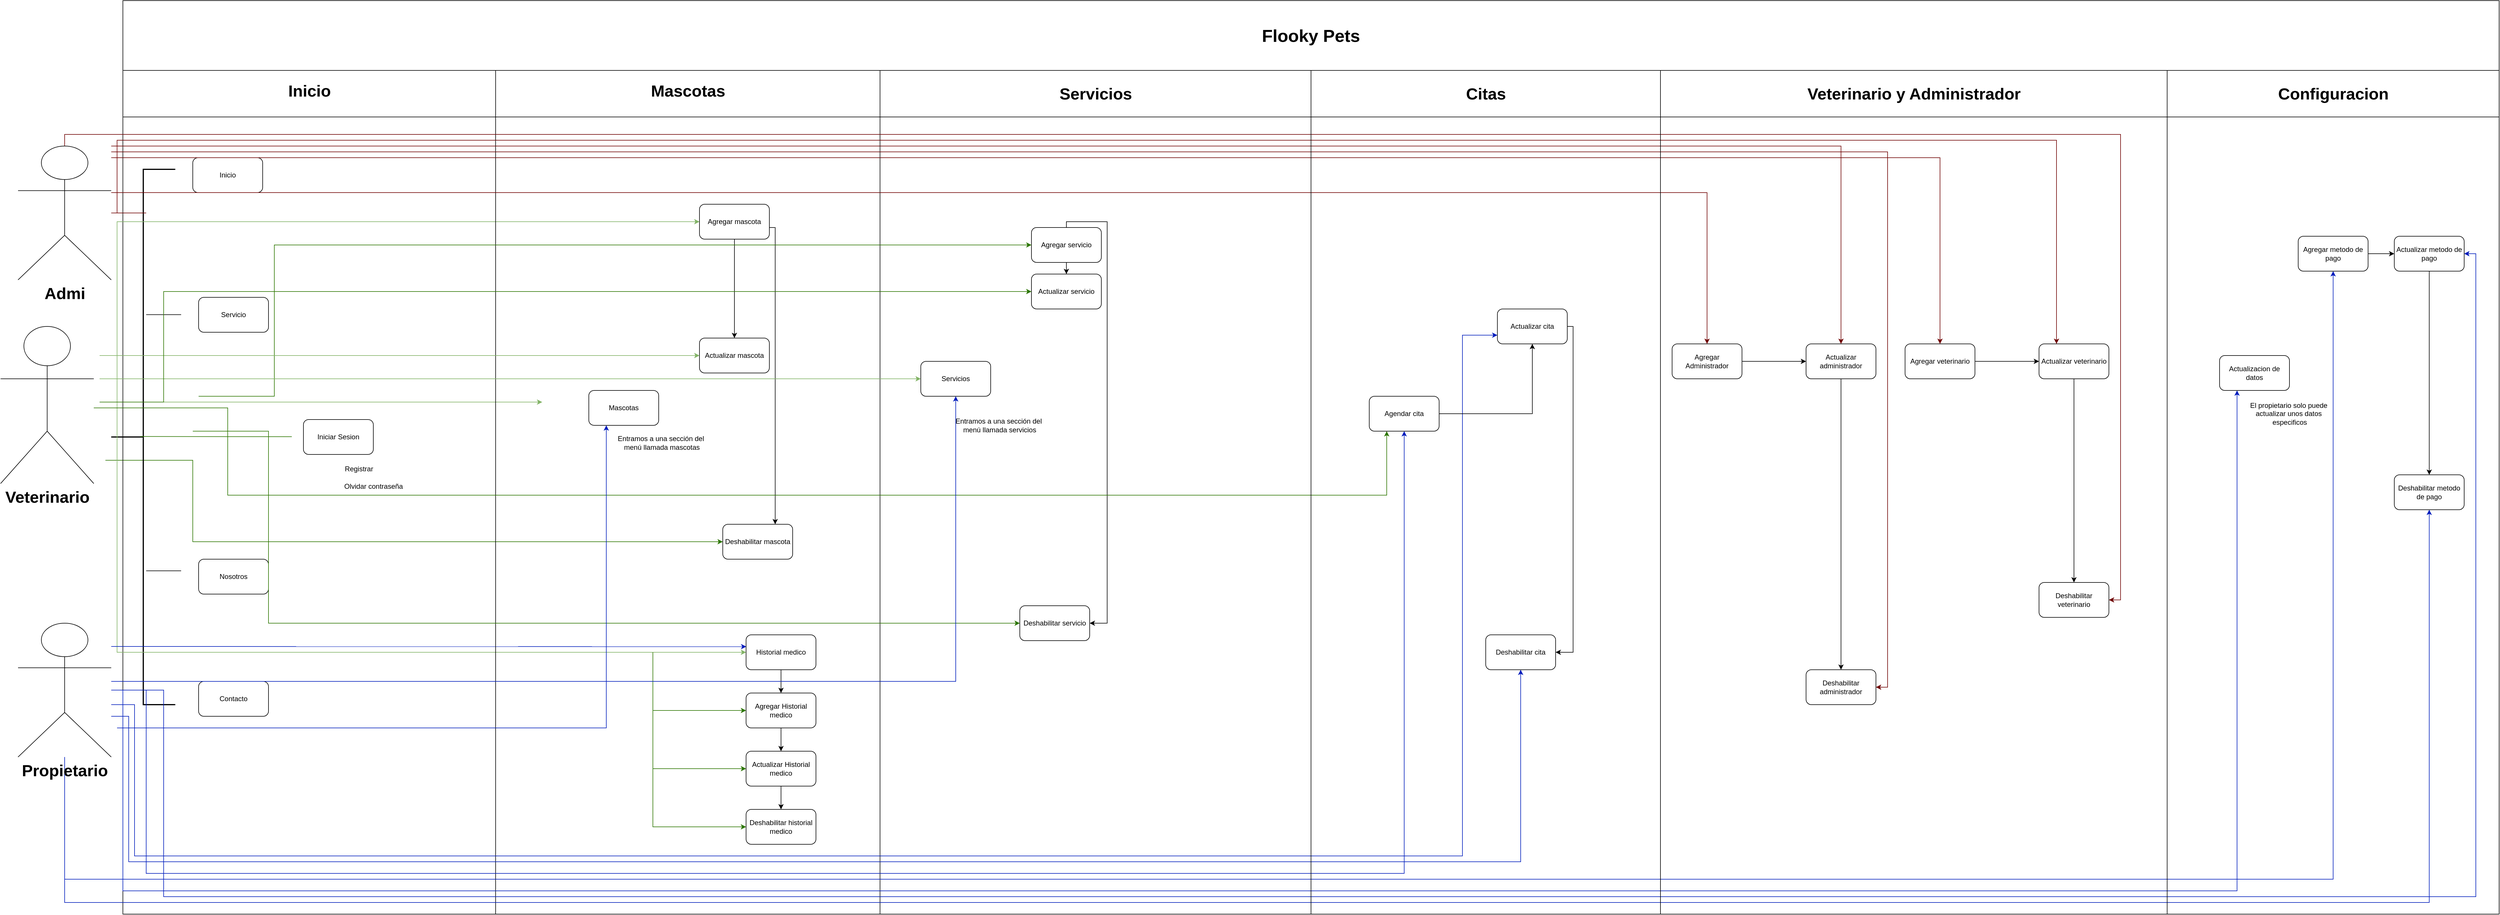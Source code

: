 <mxfile version="27.0.1">
  <diagram name="Página-1" id="NNWvZ4oggBIMChuUHBzH">
    <mxGraphModel dx="4360" dy="3795" grid="1" gridSize="10" guides="1" tooltips="1" connect="1" arrows="1" fold="1" page="1" pageScale="1" pageWidth="1200" pageHeight="1600" math="0" shadow="0">
      <root>
        <mxCell id="0" />
        <mxCell id="1" parent="0" />
        <mxCell id="VYU7v_phaBW_iBIL2m6B-1" value="Pool" style="swimlane;childLayout=stackLayout;resizeParent=1;resizeParentMax=0;startSize=60;html=1;" parent="1" vertex="1">
          <mxGeometry x="240" width="1300" height="1520" as="geometry" />
        </mxCell>
        <mxCell id="IKzDBhC44jdNEWaVhKPq-48" value="" style="endArrow=classic;html=1;rounded=0;entryX=0;entryY=0.5;entryDx=0;entryDy=0;fillColor=#60a917;strokeColor=#2D7600;" parent="VYU7v_phaBW_iBIL2m6B-1" target="IKzDBhC44jdNEWaVhKPq-35" edge="1">
          <mxGeometry width="50" height="50" relative="1" as="geometry">
            <mxPoint x="-30" y="740" as="sourcePoint" />
            <mxPoint x="40" y="650" as="targetPoint" />
            <Array as="points">
              <mxPoint x="120" y="740" />
              <mxPoint x="120" y="880" />
            </Array>
          </mxGeometry>
        </mxCell>
        <mxCell id="VYU7v_phaBW_iBIL2m6B-2" value="&lt;font style=&quot;font-size: 28px;&quot;&gt;Inicio&lt;/font&gt;" style="swimlane;startSize=90;html=1;" parent="VYU7v_phaBW_iBIL2m6B-1" vertex="1">
          <mxGeometry y="60" width="640" height="1460" as="geometry" />
        </mxCell>
        <mxCell id="IKzDBhC44jdNEWaVhKPq-8" value="Inicio" style="rounded=1;whiteSpace=wrap;html=1;" parent="VYU7v_phaBW_iBIL2m6B-2" vertex="1">
          <mxGeometry x="120" y="160" width="120" height="60" as="geometry" />
        </mxCell>
        <mxCell id="IKzDBhC44jdNEWaVhKPq-9" value="Servicio" style="rounded=1;whiteSpace=wrap;html=1;" parent="VYU7v_phaBW_iBIL2m6B-2" vertex="1">
          <mxGeometry x="130" y="400" width="120" height="60" as="geometry" />
        </mxCell>
        <mxCell id="IKzDBhC44jdNEWaVhKPq-10" value="Nosotros" style="rounded=1;whiteSpace=wrap;html=1;" parent="VYU7v_phaBW_iBIL2m6B-2" vertex="1">
          <mxGeometry x="130" y="850" width="120" height="60" as="geometry" />
        </mxCell>
        <mxCell id="IKzDBhC44jdNEWaVhKPq-11" value="Contacto" style="rounded=1;whiteSpace=wrap;html=1;" parent="VYU7v_phaBW_iBIL2m6B-2" vertex="1">
          <mxGeometry x="130" y="1060" width="120" height="60" as="geometry" />
        </mxCell>
        <mxCell id="IKzDBhC44jdNEWaVhKPq-12" value="Iniciar Sesion" style="rounded=1;whiteSpace=wrap;html=1;" parent="VYU7v_phaBW_iBIL2m6B-2" vertex="1">
          <mxGeometry x="310" y="610" width="120" height="60" as="geometry" />
        </mxCell>
        <mxCell id="IKzDBhC44jdNEWaVhKPq-19" value="Olvidar contraseña" style="text;html=1;align=center;verticalAlign=middle;resizable=0;points=[];autosize=1;strokeColor=none;fillColor=none;" parent="VYU7v_phaBW_iBIL2m6B-2" vertex="1">
          <mxGeometry x="370" y="710" width="120" height="30" as="geometry" />
        </mxCell>
        <mxCell id="IKzDBhC44jdNEWaVhKPq-18" value="Registrar" style="text;html=1;align=center;verticalAlign=middle;resizable=0;points=[];autosize=1;strokeColor=none;fillColor=none;" parent="VYU7v_phaBW_iBIL2m6B-2" vertex="1">
          <mxGeometry x="370" y="680" width="70" height="30" as="geometry" />
        </mxCell>
        <mxCell id="IKzDBhC44jdNEWaVhKPq-27" value="" style="strokeWidth=2;html=1;shape=mxgraph.flowchart.annotation_2;align=left;labelPosition=right;pointerEvents=1;" parent="VYU7v_phaBW_iBIL2m6B-2" vertex="1">
          <mxGeometry x="-20" y="180" width="110" height="920" as="geometry" />
        </mxCell>
        <mxCell id="IKzDBhC44jdNEWaVhKPq-29" value="" style="endArrow=none;html=1;rounded=0;fillColor=#0050ef;strokeColor=#001DBC;" parent="VYU7v_phaBW_iBIL2m6B-2" edge="1">
          <mxGeometry width="50" height="50" relative="1" as="geometry">
            <mxPoint x="-20" y="1060" as="sourcePoint" />
            <mxPoint x="40" y="1060" as="targetPoint" />
          </mxGeometry>
        </mxCell>
        <mxCell id="IKzDBhC44jdNEWaVhKPq-30" value="" style="endArrow=none;html=1;rounded=0;" parent="VYU7v_phaBW_iBIL2m6B-2" edge="1">
          <mxGeometry width="50" height="50" relative="1" as="geometry">
            <mxPoint x="40" y="870" as="sourcePoint" />
            <mxPoint x="100" y="870" as="targetPoint" />
          </mxGeometry>
        </mxCell>
        <mxCell id="IKzDBhC44jdNEWaVhKPq-31" value="" style="endArrow=none;html=1;rounded=0;fillColor=#60a917;strokeColor=#2D7600;" parent="VYU7v_phaBW_iBIL2m6B-2" edge="1">
          <mxGeometry width="50" height="50" relative="1" as="geometry">
            <mxPoint x="30" y="639.17" as="sourcePoint" />
            <mxPoint x="290" y="639.47" as="targetPoint" />
          </mxGeometry>
        </mxCell>
        <mxCell id="IKzDBhC44jdNEWaVhKPq-32" value="" style="endArrow=none;html=1;rounded=0;" parent="VYU7v_phaBW_iBIL2m6B-2" edge="1">
          <mxGeometry width="50" height="50" relative="1" as="geometry">
            <mxPoint x="40" y="429.7" as="sourcePoint" />
            <mxPoint x="100" y="429.7" as="targetPoint" />
          </mxGeometry>
        </mxCell>
        <mxCell id="IKzDBhC44jdNEWaVhKPq-43" value="" style="endArrow=classic;html=1;rounded=0;fillColor=#d5e8d4;strokeColor=#82b366;" parent="VYU7v_phaBW_iBIL2m6B-2" edge="1">
          <mxGeometry width="50" height="50" relative="1" as="geometry">
            <mxPoint x="-10" y="580" as="sourcePoint" />
            <mxPoint x="720" y="580" as="targetPoint" />
          </mxGeometry>
        </mxCell>
        <mxCell id="IKzDBhC44jdNEWaVhKPq-45" value="" style="endArrow=classic;html=1;rounded=0;entryX=0;entryY=0.5;entryDx=0;entryDy=0;fillColor=#d5e8d4;strokeColor=#82b366;" parent="VYU7v_phaBW_iBIL2m6B-2" target="IKzDBhC44jdNEWaVhKPq-33" edge="1">
          <mxGeometry width="50" height="50" relative="1" as="geometry">
            <mxPoint x="-10" y="640" as="sourcePoint" />
            <mxPoint x="40" y="590" as="targetPoint" />
            <Array as="points">
              <mxPoint x="-10" y="270" />
            </Array>
          </mxGeometry>
        </mxCell>
        <mxCell id="IKzDBhC44jdNEWaVhKPq-49" value="" style="endArrow=classic;html=1;rounded=0;entryX=0;entryY=0.5;entryDx=0;entryDy=0;fillColor=#d5e8d4;strokeColor=#82b366;" parent="VYU7v_phaBW_iBIL2m6B-2" target="IKzDBhC44jdNEWaVhKPq-36" edge="1">
          <mxGeometry width="50" height="50" relative="1" as="geometry">
            <mxPoint x="-10" y="640" as="sourcePoint" />
            <mxPoint x="40" y="590" as="targetPoint" />
            <Array as="points">
              <mxPoint x="-10" y="1010" />
            </Array>
          </mxGeometry>
        </mxCell>
        <mxCell id="IKzDBhC44jdNEWaVhKPq-76" value="" style="endArrow=classic;html=1;rounded=0;entryX=0.003;entryY=0.338;entryDx=0;entryDy=0;fillColor=#0050ef;strokeColor=#001DBC;entryPerimeter=0;" parent="VYU7v_phaBW_iBIL2m6B-2" target="IKzDBhC44jdNEWaVhKPq-36" edge="1">
          <mxGeometry width="50" height="50" relative="1" as="geometry">
            <mxPoint x="-20" y="1000" as="sourcePoint" />
            <mxPoint x="30" y="950" as="targetPoint" />
          </mxGeometry>
        </mxCell>
        <mxCell id="VYU7v_phaBW_iBIL2m6B-4" value="&lt;font style=&quot;font-size: 28px;&quot;&gt;Mascotas&lt;/font&gt;" style="swimlane;startSize=90;html=1;" parent="VYU7v_phaBW_iBIL2m6B-1" vertex="1">
          <mxGeometry x="640" y="60" width="660" height="1460" as="geometry" />
        </mxCell>
        <mxCell id="IKzDBhC44jdNEWaVhKPq-25" value="Mascotas" style="rounded=1;whiteSpace=wrap;html=1;" parent="VYU7v_phaBW_iBIL2m6B-4" vertex="1">
          <mxGeometry x="160" y="560" width="120" height="60" as="geometry" />
        </mxCell>
        <mxCell id="IKzDBhC44jdNEWaVhKPq-26" value="Entramos a una sección del&amp;nbsp;&lt;div&gt;menú llamada mascotas&lt;/div&gt;" style="text;html=1;align=center;verticalAlign=middle;resizable=0;points=[];autosize=1;strokeColor=none;fillColor=none;" parent="VYU7v_phaBW_iBIL2m6B-4" vertex="1">
          <mxGeometry x="200" y="630" width="170" height="40" as="geometry" />
        </mxCell>
        <mxCell id="IKzDBhC44jdNEWaVhKPq-67" style="edgeStyle=orthogonalEdgeStyle;rounded=0;orthogonalLoop=1;jettySize=auto;html=1;entryX=0.5;entryY=0;entryDx=0;entryDy=0;" parent="VYU7v_phaBW_iBIL2m6B-4" source="IKzDBhC44jdNEWaVhKPq-33" target="IKzDBhC44jdNEWaVhKPq-34" edge="1">
          <mxGeometry relative="1" as="geometry">
            <mxPoint x="410" y="340" as="targetPoint" />
          </mxGeometry>
        </mxCell>
        <mxCell id="IKzDBhC44jdNEWaVhKPq-74" style="edgeStyle=orthogonalEdgeStyle;rounded=0;orthogonalLoop=1;jettySize=auto;html=1;entryX=0.75;entryY=0;entryDx=0;entryDy=0;" parent="VYU7v_phaBW_iBIL2m6B-4" source="IKzDBhC44jdNEWaVhKPq-33" target="IKzDBhC44jdNEWaVhKPq-35" edge="1">
          <mxGeometry relative="1" as="geometry">
            <Array as="points">
              <mxPoint x="480" y="280" />
            </Array>
          </mxGeometry>
        </mxCell>
        <mxCell id="IKzDBhC44jdNEWaVhKPq-33" value="Agregar mascota" style="rounded=1;whiteSpace=wrap;html=1;" parent="VYU7v_phaBW_iBIL2m6B-4" vertex="1">
          <mxGeometry x="350" y="240" width="120" height="60" as="geometry" />
        </mxCell>
        <mxCell id="IKzDBhC44jdNEWaVhKPq-34" value="Actualizar mascota" style="rounded=1;whiteSpace=wrap;html=1;" parent="VYU7v_phaBW_iBIL2m6B-4" vertex="1">
          <mxGeometry x="350" y="470" width="120" height="60" as="geometry" />
        </mxCell>
        <mxCell id="IKzDBhC44jdNEWaVhKPq-35" value="Deshabilitar mascota" style="rounded=1;whiteSpace=wrap;html=1;" parent="VYU7v_phaBW_iBIL2m6B-4" vertex="1">
          <mxGeometry x="390" y="790" width="120" height="60" as="geometry" />
        </mxCell>
        <mxCell id="IKzDBhC44jdNEWaVhKPq-69" style="edgeStyle=orthogonalEdgeStyle;rounded=0;orthogonalLoop=1;jettySize=auto;html=1;entryX=0.5;entryY=0;entryDx=0;entryDy=0;" parent="VYU7v_phaBW_iBIL2m6B-4" source="IKzDBhC44jdNEWaVhKPq-36" target="IKzDBhC44jdNEWaVhKPq-50" edge="1">
          <mxGeometry relative="1" as="geometry" />
        </mxCell>
        <mxCell id="IKzDBhC44jdNEWaVhKPq-36" value="Historial medico" style="rounded=1;whiteSpace=wrap;html=1;" parent="VYU7v_phaBW_iBIL2m6B-4" vertex="1">
          <mxGeometry x="430" y="980" width="120" height="60" as="geometry" />
        </mxCell>
        <mxCell id="IKzDBhC44jdNEWaVhKPq-71" style="edgeStyle=orthogonalEdgeStyle;rounded=0;orthogonalLoop=1;jettySize=auto;html=1;entryX=0.5;entryY=0;entryDx=0;entryDy=0;" parent="VYU7v_phaBW_iBIL2m6B-4" source="IKzDBhC44jdNEWaVhKPq-50" target="IKzDBhC44jdNEWaVhKPq-52" edge="1">
          <mxGeometry relative="1" as="geometry" />
        </mxCell>
        <mxCell id="IKzDBhC44jdNEWaVhKPq-50" value="Agregar Historial medico" style="rounded=1;whiteSpace=wrap;html=1;" parent="VYU7v_phaBW_iBIL2m6B-4" vertex="1">
          <mxGeometry x="430" y="1080" width="120" height="60" as="geometry" />
        </mxCell>
        <mxCell id="IKzDBhC44jdNEWaVhKPq-51" value="Deshabilitar historial medico" style="rounded=1;whiteSpace=wrap;html=1;" parent="VYU7v_phaBW_iBIL2m6B-4" vertex="1">
          <mxGeometry x="430" y="1280" width="120" height="60" as="geometry" />
        </mxCell>
        <mxCell id="IKzDBhC44jdNEWaVhKPq-72" style="edgeStyle=orthogonalEdgeStyle;rounded=0;orthogonalLoop=1;jettySize=auto;html=1;entryX=0.5;entryY=0;entryDx=0;entryDy=0;" parent="VYU7v_phaBW_iBIL2m6B-4" source="IKzDBhC44jdNEWaVhKPq-52" target="IKzDBhC44jdNEWaVhKPq-51" edge="1">
          <mxGeometry relative="1" as="geometry" />
        </mxCell>
        <mxCell id="IKzDBhC44jdNEWaVhKPq-52" value="Actualizar Historial medico" style="rounded=1;whiteSpace=wrap;html=1;" parent="VYU7v_phaBW_iBIL2m6B-4" vertex="1">
          <mxGeometry x="430" y="1180" width="120" height="60" as="geometry" />
        </mxCell>
        <mxCell id="IKzDBhC44jdNEWaVhKPq-53" value="" style="endArrow=classic;html=1;rounded=0;entryX=0;entryY=0.5;entryDx=0;entryDy=0;fillColor=#60a917;strokeColor=#2D7600;" parent="VYU7v_phaBW_iBIL2m6B-4" target="IKzDBhC44jdNEWaVhKPq-51" edge="1">
          <mxGeometry width="50" height="50" relative="1" as="geometry">
            <mxPoint x="270" y="1010" as="sourcePoint" />
            <mxPoint x="270" y="1310" as="targetPoint" />
            <Array as="points">
              <mxPoint x="270" y="1310" />
            </Array>
          </mxGeometry>
        </mxCell>
        <mxCell id="IKzDBhC44jdNEWaVhKPq-54" value="" style="endArrow=classic;html=1;rounded=0;entryX=0;entryY=0.5;entryDx=0;entryDy=0;fillColor=#60a917;strokeColor=#2D7600;" parent="VYU7v_phaBW_iBIL2m6B-4" target="IKzDBhC44jdNEWaVhKPq-52" edge="1">
          <mxGeometry width="50" height="50" relative="1" as="geometry">
            <mxPoint x="270" y="1210" as="sourcePoint" />
            <mxPoint x="410" y="1200" as="targetPoint" />
          </mxGeometry>
        </mxCell>
        <mxCell id="IKzDBhC44jdNEWaVhKPq-55" value="" style="endArrow=classic;html=1;rounded=0;entryX=0;entryY=0.5;entryDx=0;entryDy=0;fillColor=#60a917;strokeColor=#2D7600;" parent="VYU7v_phaBW_iBIL2m6B-4" target="IKzDBhC44jdNEWaVhKPq-50" edge="1">
          <mxGeometry width="50" height="50" relative="1" as="geometry">
            <mxPoint x="270" y="1110" as="sourcePoint" />
            <mxPoint x="320" y="1060" as="targetPoint" />
          </mxGeometry>
        </mxCell>
        <mxCell id="IKzDBhC44jdNEWaVhKPq-2" value="&lt;font style=&quot;font-size: 28px;&quot;&gt;Veterinario y Administrador&lt;/font&gt;" style="swimlane;startSize=80;html=1;" parent="1" vertex="1">
          <mxGeometry x="2880" y="70" width="870" height="1450" as="geometry" />
        </mxCell>
        <mxCell id="4-_KuDfRU0ASV4ksfu1o-13" style="edgeStyle=orthogonalEdgeStyle;rounded=0;orthogonalLoop=1;jettySize=auto;html=1;entryX=0;entryY=0.5;entryDx=0;entryDy=0;" edge="1" parent="IKzDBhC44jdNEWaVhKPq-2" source="4-_KuDfRU0ASV4ksfu1o-14" target="4-_KuDfRU0ASV4ksfu1o-16">
          <mxGeometry relative="1" as="geometry" />
        </mxCell>
        <mxCell id="4-_KuDfRU0ASV4ksfu1o-14" value="Agregar Administrador" style="rounded=1;whiteSpace=wrap;html=1;" vertex="1" parent="IKzDBhC44jdNEWaVhKPq-2">
          <mxGeometry x="20" y="470" width="120" height="60" as="geometry" />
        </mxCell>
        <mxCell id="4-_KuDfRU0ASV4ksfu1o-23" style="edgeStyle=orthogonalEdgeStyle;rounded=0;orthogonalLoop=1;jettySize=auto;html=1;entryX=0.5;entryY=0;entryDx=0;entryDy=0;" edge="1" parent="IKzDBhC44jdNEWaVhKPq-2" source="4-_KuDfRU0ASV4ksfu1o-16" target="4-_KuDfRU0ASV4ksfu1o-17">
          <mxGeometry relative="1" as="geometry" />
        </mxCell>
        <mxCell id="4-_KuDfRU0ASV4ksfu1o-16" value="Actualizar administrador" style="rounded=1;whiteSpace=wrap;html=1;" vertex="1" parent="IKzDBhC44jdNEWaVhKPq-2">
          <mxGeometry x="250" y="470" width="120" height="60" as="geometry" />
        </mxCell>
        <mxCell id="4-_KuDfRU0ASV4ksfu1o-17" value="Deshabilitar administrador" style="rounded=1;whiteSpace=wrap;html=1;" vertex="1" parent="IKzDBhC44jdNEWaVhKPq-2">
          <mxGeometry x="250" y="1030" width="120" height="60" as="geometry" />
        </mxCell>
        <mxCell id="4-_KuDfRU0ASV4ksfu1o-25" style="edgeStyle=orthogonalEdgeStyle;rounded=0;orthogonalLoop=1;jettySize=auto;html=1;entryX=0;entryY=0.5;entryDx=0;entryDy=0;" edge="1" parent="IKzDBhC44jdNEWaVhKPq-2" source="4-_KuDfRU0ASV4ksfu1o-19" target="4-_KuDfRU0ASV4ksfu1o-21">
          <mxGeometry relative="1" as="geometry" />
        </mxCell>
        <mxCell id="4-_KuDfRU0ASV4ksfu1o-19" value="Agregar veterinario" style="rounded=1;whiteSpace=wrap;html=1;" vertex="1" parent="IKzDBhC44jdNEWaVhKPq-2">
          <mxGeometry x="420" y="470" width="120" height="60" as="geometry" />
        </mxCell>
        <mxCell id="4-_KuDfRU0ASV4ksfu1o-26" style="edgeStyle=orthogonalEdgeStyle;rounded=0;orthogonalLoop=1;jettySize=auto;html=1;entryX=0.5;entryY=0;entryDx=0;entryDy=0;" edge="1" parent="IKzDBhC44jdNEWaVhKPq-2" source="4-_KuDfRU0ASV4ksfu1o-21" target="4-_KuDfRU0ASV4ksfu1o-22">
          <mxGeometry relative="1" as="geometry" />
        </mxCell>
        <mxCell id="4-_KuDfRU0ASV4ksfu1o-21" value="Actualizar veterinario" style="rounded=1;whiteSpace=wrap;html=1;" vertex="1" parent="IKzDBhC44jdNEWaVhKPq-2">
          <mxGeometry x="650" y="470" width="120" height="60" as="geometry" />
        </mxCell>
        <mxCell id="4-_KuDfRU0ASV4ksfu1o-22" value="Deshabilitar veterinario" style="rounded=1;whiteSpace=wrap;html=1;" vertex="1" parent="IKzDBhC44jdNEWaVhKPq-2">
          <mxGeometry x="650" y="880" width="120" height="60" as="geometry" />
        </mxCell>
        <mxCell id="IKzDBhC44jdNEWaVhKPq-3" value="&lt;font style=&quot;font-size: 28px;&quot;&gt;Servicios&lt;/font&gt;" style="swimlane;startSize=80;html=1;" parent="1" vertex="1">
          <mxGeometry x="1540" y="70" width="740" height="1450" as="geometry" />
        </mxCell>
        <mxCell id="IKzDBhC44jdNEWaVhKPq-56" value="Servicios" style="rounded=1;whiteSpace=wrap;html=1;" parent="IKzDBhC44jdNEWaVhKPq-3" vertex="1">
          <mxGeometry x="70" y="500" width="120" height="60" as="geometry" />
        </mxCell>
        <mxCell id="IKzDBhC44jdNEWaVhKPq-75" style="edgeStyle=orthogonalEdgeStyle;rounded=0;orthogonalLoop=1;jettySize=auto;html=1;entryX=1;entryY=0.5;entryDx=0;entryDy=0;" parent="IKzDBhC44jdNEWaVhKPq-3" source="IKzDBhC44jdNEWaVhKPq-57" target="IKzDBhC44jdNEWaVhKPq-59" edge="1">
          <mxGeometry relative="1" as="geometry">
            <Array as="points">
              <mxPoint x="320" y="260" />
              <mxPoint x="390" y="260" />
              <mxPoint x="390" y="950" />
            </Array>
          </mxGeometry>
        </mxCell>
        <mxCell id="4-_KuDfRU0ASV4ksfu1o-9" style="edgeStyle=orthogonalEdgeStyle;rounded=0;orthogonalLoop=1;jettySize=auto;html=1;" edge="1" parent="IKzDBhC44jdNEWaVhKPq-3" source="IKzDBhC44jdNEWaVhKPq-57" target="IKzDBhC44jdNEWaVhKPq-58">
          <mxGeometry relative="1" as="geometry" />
        </mxCell>
        <mxCell id="IKzDBhC44jdNEWaVhKPq-57" value="Agregar servicio" style="rounded=1;whiteSpace=wrap;html=1;" parent="IKzDBhC44jdNEWaVhKPq-3" vertex="1">
          <mxGeometry x="260" y="270" width="120" height="60" as="geometry" />
        </mxCell>
        <mxCell id="IKzDBhC44jdNEWaVhKPq-58" value="Actualizar servicio" style="rounded=1;whiteSpace=wrap;html=1;" parent="IKzDBhC44jdNEWaVhKPq-3" vertex="1">
          <mxGeometry x="260" y="350" width="120" height="60" as="geometry" />
        </mxCell>
        <mxCell id="IKzDBhC44jdNEWaVhKPq-59" value="Deshabilitar servicio" style="rounded=1;whiteSpace=wrap;html=1;" parent="IKzDBhC44jdNEWaVhKPq-3" vertex="1">
          <mxGeometry x="240" y="920" width="120" height="60" as="geometry" />
        </mxCell>
        <mxCell id="IKzDBhC44jdNEWaVhKPq-61" value="Entramos a una sección del&amp;nbsp;&lt;div&gt;menú llamada servicios&lt;/div&gt;" style="text;html=1;align=center;verticalAlign=middle;resizable=0;points=[];autosize=1;strokeColor=none;fillColor=none;" parent="IKzDBhC44jdNEWaVhKPq-3" vertex="1">
          <mxGeometry x="120" y="590" width="170" height="40" as="geometry" />
        </mxCell>
        <mxCell id="IKzDBhC44jdNEWaVhKPq-65" value="" style="endArrow=classic;html=1;rounded=0;entryX=0;entryY=0.5;entryDx=0;entryDy=0;fillColor=#60a917;strokeColor=#2D7600;" parent="IKzDBhC44jdNEWaVhKPq-3" target="IKzDBhC44jdNEWaVhKPq-59" edge="1">
          <mxGeometry width="50" height="50" relative="1" as="geometry">
            <mxPoint x="-1180" y="620" as="sourcePoint" />
            <mxPoint x="60" y="490" as="targetPoint" />
            <Array as="points">
              <mxPoint x="-1050" y="620" />
              <mxPoint x="-1050" y="950" />
            </Array>
          </mxGeometry>
        </mxCell>
        <mxCell id="IKzDBhC44jdNEWaVhKPq-66" value="" style="endArrow=classic;html=1;rounded=0;entryX=0;entryY=0.5;entryDx=0;entryDy=0;fillColor=#60a917;strokeColor=#2D7600;" parent="IKzDBhC44jdNEWaVhKPq-3" target="IKzDBhC44jdNEWaVhKPq-57" edge="1">
          <mxGeometry width="50" height="50" relative="1" as="geometry">
            <mxPoint x="-1170" y="560" as="sourcePoint" />
            <mxPoint x="60" y="490" as="targetPoint" />
            <Array as="points">
              <mxPoint x="-1040" y="560" />
              <mxPoint x="-1040" y="300" />
            </Array>
          </mxGeometry>
        </mxCell>
        <mxCell id="IKzDBhC44jdNEWaVhKPq-6" value="&lt;font style=&quot;font-size: 30px;&quot;&gt;&lt;b&gt;Flooky Pets&lt;/b&gt;&lt;/font&gt;" style="rounded=0;whiteSpace=wrap;html=1;" parent="1" vertex="1">
          <mxGeometry x="240" y="-50" width="4080" height="120" as="geometry" />
        </mxCell>
        <mxCell id="4-_KuDfRU0ASV4ksfu1o-27" style="edgeStyle=orthogonalEdgeStyle;rounded=0;orthogonalLoop=1;jettySize=auto;html=1;entryX=0.5;entryY=0;entryDx=0;entryDy=0;fillColor=#a20025;strokeColor=#6F0000;" edge="1" parent="1" source="IKzDBhC44jdNEWaVhKPq-7" target="4-_KuDfRU0ASV4ksfu1o-14">
          <mxGeometry relative="1" as="geometry">
            <Array as="points">
              <mxPoint x="2960" y="280" />
            </Array>
          </mxGeometry>
        </mxCell>
        <mxCell id="4-_KuDfRU0ASV4ksfu1o-28" style="edgeStyle=orthogonalEdgeStyle;rounded=0;orthogonalLoop=1;jettySize=auto;html=1;entryX=0.5;entryY=0;entryDx=0;entryDy=0;fillColor=#a20025;strokeColor=#6F0000;" edge="1" parent="1" source="IKzDBhC44jdNEWaVhKPq-7" target="4-_KuDfRU0ASV4ksfu1o-16">
          <mxGeometry relative="1" as="geometry">
            <Array as="points">
              <mxPoint x="3190" y="200" />
            </Array>
          </mxGeometry>
        </mxCell>
        <mxCell id="4-_KuDfRU0ASV4ksfu1o-29" style="edgeStyle=orthogonalEdgeStyle;rounded=0;orthogonalLoop=1;jettySize=auto;html=1;entryX=1;entryY=0.5;entryDx=0;entryDy=0;fillColor=#a20025;strokeColor=#6F0000;" edge="1" parent="1" source="IKzDBhC44jdNEWaVhKPq-7" target="4-_KuDfRU0ASV4ksfu1o-17">
          <mxGeometry relative="1" as="geometry">
            <Array as="points">
              <mxPoint x="3270" y="210" />
              <mxPoint x="3270" y="1130" />
            </Array>
          </mxGeometry>
        </mxCell>
        <mxCell id="4-_KuDfRU0ASV4ksfu1o-30" style="edgeStyle=orthogonalEdgeStyle;rounded=0;orthogonalLoop=1;jettySize=auto;html=1;fillColor=#a20025;strokeColor=#6F0000;" edge="1" parent="1" source="IKzDBhC44jdNEWaVhKPq-7" target="4-_KuDfRU0ASV4ksfu1o-19">
          <mxGeometry relative="1" as="geometry">
            <Array as="points">
              <mxPoint x="3360" y="220" />
            </Array>
          </mxGeometry>
        </mxCell>
        <mxCell id="4-_KuDfRU0ASV4ksfu1o-31" style="edgeStyle=orthogonalEdgeStyle;rounded=0;orthogonalLoop=1;jettySize=auto;html=1;entryX=0.25;entryY=0;entryDx=0;entryDy=0;fillColor=#a20025;strokeColor=#6F0000;" edge="1" parent="1" source="IKzDBhC44jdNEWaVhKPq-7" target="4-_KuDfRU0ASV4ksfu1o-21">
          <mxGeometry relative="1" as="geometry">
            <Array as="points">
              <mxPoint x="230" y="315" />
              <mxPoint x="230" y="190" />
              <mxPoint x="3560" y="190" />
            </Array>
          </mxGeometry>
        </mxCell>
        <mxCell id="4-_KuDfRU0ASV4ksfu1o-32" style="edgeStyle=orthogonalEdgeStyle;rounded=0;orthogonalLoop=1;jettySize=auto;html=1;entryX=1;entryY=0.5;entryDx=0;entryDy=0;fillColor=#a20025;strokeColor=#6F0000;" edge="1" parent="1" source="IKzDBhC44jdNEWaVhKPq-7" target="4-_KuDfRU0ASV4ksfu1o-22">
          <mxGeometry relative="1" as="geometry">
            <Array as="points">
              <mxPoint x="140" y="180" />
              <mxPoint x="3670" y="180" />
              <mxPoint x="3670" y="980" />
            </Array>
          </mxGeometry>
        </mxCell>
        <mxCell id="IKzDBhC44jdNEWaVhKPq-7" value="Admi" style="shape=umlActor;verticalLabelPosition=bottom;verticalAlign=top;html=1;outlineConnect=0;fontSize=28;fontStyle=1" parent="1" vertex="1">
          <mxGeometry x="60" y="200" width="160" height="230" as="geometry" />
        </mxCell>
        <mxCell id="4-_KuDfRU0ASV4ksfu1o-8" style="edgeStyle=orthogonalEdgeStyle;rounded=0;orthogonalLoop=1;jettySize=auto;html=1;entryX=0.25;entryY=1;entryDx=0;entryDy=0;fillColor=#60a917;strokeColor=#2D7600;" edge="1" parent="1" target="IKzDBhC44jdNEWaVhKPq-60">
          <mxGeometry relative="1" as="geometry">
            <mxPoint x="200" y="650" as="sourcePoint" />
            <Array as="points">
              <mxPoint x="190" y="650" />
              <mxPoint x="420" y="650" />
              <mxPoint x="420" y="800" />
              <mxPoint x="2410" y="800" />
            </Array>
          </mxGeometry>
        </mxCell>
        <mxCell id="IKzDBhC44jdNEWaVhKPq-23" value="Veterinario" style="shape=umlActor;verticalLabelPosition=bottom;verticalAlign=top;html=1;outlineConnect=0;fontSize=28;fontStyle=1" parent="1" vertex="1">
          <mxGeometry x="30" y="510" width="160" height="270" as="geometry" />
        </mxCell>
        <mxCell id="4-_KuDfRU0ASV4ksfu1o-7" style="edgeStyle=orthogonalEdgeStyle;rounded=0;orthogonalLoop=1;jettySize=auto;html=1;entryX=0.5;entryY=1;entryDx=0;entryDy=0;fillColor=#0050ef;strokeColor=#001DBC;" edge="1" parent="1" source="IKzDBhC44jdNEWaVhKPq-24" target="IKzDBhC44jdNEWaVhKPq-60">
          <mxGeometry relative="1" as="geometry">
            <Array as="points">
              <mxPoint x="280" y="1135" />
              <mxPoint x="280" y="1450" />
              <mxPoint x="2440" y="1450" />
            </Array>
          </mxGeometry>
        </mxCell>
        <mxCell id="4-_KuDfRU0ASV4ksfu1o-10" style="edgeStyle=orthogonalEdgeStyle;rounded=0;orthogonalLoop=1;jettySize=auto;html=1;entryX=0;entryY=0.75;entryDx=0;entryDy=0;fillColor=#0050ef;strokeColor=#001DBC;" edge="1" parent="1" source="IKzDBhC44jdNEWaVhKPq-24" target="4-_KuDfRU0ASV4ksfu1o-4">
          <mxGeometry relative="1" as="geometry">
            <Array as="points">
              <mxPoint x="260" y="1160" />
              <mxPoint x="260" y="1420" />
              <mxPoint x="2540" y="1420" />
              <mxPoint x="2540" y="525" />
            </Array>
          </mxGeometry>
        </mxCell>
        <mxCell id="4-_KuDfRU0ASV4ksfu1o-11" style="edgeStyle=orthogonalEdgeStyle;rounded=0;orthogonalLoop=1;jettySize=auto;html=1;entryX=0.5;entryY=1;entryDx=0;entryDy=0;fillColor=#0050ef;strokeColor=#001DBC;" edge="1" parent="1" source="IKzDBhC44jdNEWaVhKPq-24" target="4-_KuDfRU0ASV4ksfu1o-5">
          <mxGeometry relative="1" as="geometry">
            <Array as="points">
              <mxPoint x="250" y="1180" />
              <mxPoint x="250" y="1430" />
              <mxPoint x="2640" y="1430" />
            </Array>
          </mxGeometry>
        </mxCell>
        <mxCell id="4-_KuDfRU0ASV4ksfu1o-40" style="edgeStyle=orthogonalEdgeStyle;rounded=0;orthogonalLoop=1;jettySize=auto;html=1;entryX=0.25;entryY=1;entryDx=0;entryDy=0;fillColor=#0050ef;strokeColor=#001DBC;" edge="1" parent="1" source="IKzDBhC44jdNEWaVhKPq-24" target="4-_KuDfRU0ASV4ksfu1o-38">
          <mxGeometry relative="1" as="geometry">
            <Array as="points">
              <mxPoint x="240" y="1135" />
              <mxPoint x="240" y="1480" />
              <mxPoint x="3870" y="1480" />
            </Array>
          </mxGeometry>
        </mxCell>
        <mxCell id="4-_KuDfRU0ASV4ksfu1o-41" style="edgeStyle=orthogonalEdgeStyle;rounded=0;orthogonalLoop=1;jettySize=auto;html=1;entryX=0.5;entryY=1;entryDx=0;entryDy=0;fillColor=#0050ef;strokeColor=#001DBC;" edge="1" parent="1" source="IKzDBhC44jdNEWaVhKPq-24" target="4-_KuDfRU0ASV4ksfu1o-34">
          <mxGeometry relative="1" as="geometry">
            <Array as="points">
              <mxPoint x="140" y="1460" />
              <mxPoint x="4035" y="1460" />
            </Array>
          </mxGeometry>
        </mxCell>
        <mxCell id="4-_KuDfRU0ASV4ksfu1o-42" style="edgeStyle=orthogonalEdgeStyle;rounded=0;orthogonalLoop=1;jettySize=auto;html=1;entryX=1;entryY=0.5;entryDx=0;entryDy=0;fillColor=#0050ef;strokeColor=#001DBC;" edge="1" parent="1" source="IKzDBhC44jdNEWaVhKPq-24" target="4-_KuDfRU0ASV4ksfu1o-36">
          <mxGeometry relative="1" as="geometry">
            <Array as="points">
              <mxPoint x="310" y="1135" />
              <mxPoint x="310" y="1490" />
              <mxPoint x="4280" y="1490" />
              <mxPoint x="4280" y="385" />
            </Array>
          </mxGeometry>
        </mxCell>
        <mxCell id="4-_KuDfRU0ASV4ksfu1o-43" style="edgeStyle=orthogonalEdgeStyle;rounded=0;orthogonalLoop=1;jettySize=auto;html=1;entryX=0.5;entryY=1;entryDx=0;entryDy=0;fillColor=#0050ef;strokeColor=#001DBC;" edge="1" parent="1" source="IKzDBhC44jdNEWaVhKPq-24" target="4-_KuDfRU0ASV4ksfu1o-37">
          <mxGeometry relative="1" as="geometry">
            <Array as="points">
              <mxPoint x="140" y="1500" />
              <mxPoint x="4200" y="1500" />
            </Array>
          </mxGeometry>
        </mxCell>
        <mxCell id="IKzDBhC44jdNEWaVhKPq-24" value="Propietario" style="shape=umlActor;verticalLabelPosition=bottom;verticalAlign=top;html=1;outlineConnect=0;fontSize=28;fontStyle=1" parent="1" vertex="1">
          <mxGeometry x="60" y="1020" width="160" height="230" as="geometry" />
        </mxCell>
        <mxCell id="IKzDBhC44jdNEWaVhKPq-4" value="&lt;font style=&quot;font-size: 28px;&quot;&gt;Citas&lt;/font&gt;" style="swimlane;startSize=80;html=1;" parent="1" vertex="1">
          <mxGeometry x="2280" y="70" width="600" height="1450" as="geometry" />
        </mxCell>
        <mxCell id="4-_KuDfRU0ASV4ksfu1o-6" style="edgeStyle=orthogonalEdgeStyle;rounded=0;orthogonalLoop=1;jettySize=auto;html=1;entryX=0.5;entryY=1;entryDx=0;entryDy=0;" edge="1" parent="IKzDBhC44jdNEWaVhKPq-4" source="IKzDBhC44jdNEWaVhKPq-60" target="4-_KuDfRU0ASV4ksfu1o-4">
          <mxGeometry relative="1" as="geometry" />
        </mxCell>
        <mxCell id="IKzDBhC44jdNEWaVhKPq-60" value="Agendar cita" style="rounded=1;whiteSpace=wrap;html=1;" parent="IKzDBhC44jdNEWaVhKPq-4" vertex="1">
          <mxGeometry x="100" y="560" width="120" height="60" as="geometry" />
        </mxCell>
        <mxCell id="4-_KuDfRU0ASV4ksfu1o-2" style="edgeStyle=orthogonalEdgeStyle;rounded=0;orthogonalLoop=1;jettySize=auto;html=1;entryX=1;entryY=0.5;entryDx=0;entryDy=0;exitX=1;exitY=0.5;exitDx=0;exitDy=0;" edge="1" parent="IKzDBhC44jdNEWaVhKPq-4" source="4-_KuDfRU0ASV4ksfu1o-4" target="4-_KuDfRU0ASV4ksfu1o-5">
          <mxGeometry relative="1" as="geometry">
            <Array as="points">
              <mxPoint x="450" y="440" />
              <mxPoint x="450" y="1000" />
            </Array>
            <mxPoint x="380" y="340" as="sourcePoint" />
          </mxGeometry>
        </mxCell>
        <mxCell id="4-_KuDfRU0ASV4ksfu1o-4" value="Actualizar cita" style="rounded=1;whiteSpace=wrap;html=1;" vertex="1" parent="IKzDBhC44jdNEWaVhKPq-4">
          <mxGeometry x="320" y="410" width="120" height="60" as="geometry" />
        </mxCell>
        <mxCell id="4-_KuDfRU0ASV4ksfu1o-5" value="Deshabilitar cita" style="rounded=1;whiteSpace=wrap;html=1;" vertex="1" parent="IKzDBhC44jdNEWaVhKPq-4">
          <mxGeometry x="300" y="970" width="120" height="60" as="geometry" />
        </mxCell>
        <mxCell id="IKzDBhC44jdNEWaVhKPq-28" value="" style="endArrow=none;html=1;rounded=0;fontColor=#000000;fillColor=#a20025;strokeColor=#6F0000;" parent="1" source="IKzDBhC44jdNEWaVhKPq-7" edge="1">
          <mxGeometry width="50" height="50" relative="1" as="geometry">
            <mxPoint x="220" y="365" as="sourcePoint" />
            <mxPoint x="280" y="315" as="targetPoint" />
          </mxGeometry>
        </mxCell>
        <mxCell id="IKzDBhC44jdNEWaVhKPq-42" value="" style="endArrow=classic;html=1;rounded=0;entryX=0.25;entryY=1;entryDx=0;entryDy=0;fillColor=#0050ef;strokeColor=#001DBC;" parent="1" target="IKzDBhC44jdNEWaVhKPq-25" edge="1">
          <mxGeometry width="50" height="50" relative="1" as="geometry">
            <mxPoint x="230" y="1200" as="sourcePoint" />
            <mxPoint x="260" y="1120" as="targetPoint" />
            <Array as="points">
              <mxPoint x="1070" y="1200" />
            </Array>
          </mxGeometry>
        </mxCell>
        <mxCell id="IKzDBhC44jdNEWaVhKPq-62" value="" style="endArrow=classic;html=1;rounded=0;entryX=0.5;entryY=1;entryDx=0;entryDy=0;fillColor=#0050ef;strokeColor=#001DBC;" parent="1" target="IKzDBhC44jdNEWaVhKPq-56" edge="1">
          <mxGeometry width="50" height="50" relative="1" as="geometry">
            <mxPoint x="220" y="1120" as="sourcePoint" />
            <mxPoint x="270" y="1070" as="targetPoint" />
            <Array as="points">
              <mxPoint x="1670" y="1120" />
            </Array>
          </mxGeometry>
        </mxCell>
        <mxCell id="IKzDBhC44jdNEWaVhKPq-46" value="" style="endArrow=classic;html=1;rounded=0;entryX=0;entryY=0.5;entryDx=0;entryDy=0;fillColor=#d5e8d4;strokeColor=#82b366;" parent="1" target="IKzDBhC44jdNEWaVhKPq-34" edge="1">
          <mxGeometry width="50" height="50" relative="1" as="geometry">
            <mxPoint x="200" y="560" as="sourcePoint" />
            <mxPoint x="280" y="650" as="targetPoint" />
            <Array as="points" />
          </mxGeometry>
        </mxCell>
        <mxCell id="IKzDBhC44jdNEWaVhKPq-63" value="" style="endArrow=classic;html=1;rounded=0;entryX=0;entryY=0.5;entryDx=0;entryDy=0;fillColor=#d5e8d4;strokeColor=#82b366;" parent="1" target="IKzDBhC44jdNEWaVhKPq-56" edge="1">
          <mxGeometry width="50" height="50" relative="1" as="geometry">
            <mxPoint x="200" y="600" as="sourcePoint" />
            <mxPoint x="440" y="560" as="targetPoint" />
            <Array as="points">
              <mxPoint x="200" y="600" />
              <mxPoint x="330" y="600" />
            </Array>
          </mxGeometry>
        </mxCell>
        <mxCell id="IKzDBhC44jdNEWaVhKPq-64" value="" style="endArrow=classic;html=1;rounded=0;entryX=0;entryY=0.5;entryDx=0;entryDy=0;fillColor=#60a917;strokeColor=#2D7600;" parent="1" target="IKzDBhC44jdNEWaVhKPq-58" edge="1">
          <mxGeometry width="50" height="50" relative="1" as="geometry">
            <mxPoint x="200" y="640" as="sourcePoint" />
            <mxPoint x="1440" y="550" as="targetPoint" />
            <Array as="points">
              <mxPoint x="310" y="640" />
              <mxPoint x="310" y="450" />
            </Array>
          </mxGeometry>
        </mxCell>
        <mxCell id="4-_KuDfRU0ASV4ksfu1o-12" value="&lt;font style=&quot;font-size: 28px;&quot;&gt;Configuracion&lt;/font&gt;" style="swimlane;startSize=80;html=1;" vertex="1" parent="1">
          <mxGeometry x="3750" y="70" width="570" height="1450" as="geometry" />
        </mxCell>
        <mxCell id="4-_KuDfRU0ASV4ksfu1o-33" style="edgeStyle=orthogonalEdgeStyle;rounded=0;orthogonalLoop=1;jettySize=auto;html=1;entryX=0;entryY=0.5;entryDx=0;entryDy=0;" edge="1" parent="4-_KuDfRU0ASV4ksfu1o-12" source="4-_KuDfRU0ASV4ksfu1o-34" target="4-_KuDfRU0ASV4ksfu1o-36">
          <mxGeometry relative="1" as="geometry" />
        </mxCell>
        <mxCell id="4-_KuDfRU0ASV4ksfu1o-34" value="Agregar metodo de pago" style="rounded=1;whiteSpace=wrap;html=1;" vertex="1" parent="4-_KuDfRU0ASV4ksfu1o-12">
          <mxGeometry x="225" y="285" width="120" height="60" as="geometry" />
        </mxCell>
        <mxCell id="4-_KuDfRU0ASV4ksfu1o-35" style="edgeStyle=orthogonalEdgeStyle;rounded=0;orthogonalLoop=1;jettySize=auto;html=1;entryX=0.5;entryY=0;entryDx=0;entryDy=0;" edge="1" parent="4-_KuDfRU0ASV4ksfu1o-12" source="4-_KuDfRU0ASV4ksfu1o-36" target="4-_KuDfRU0ASV4ksfu1o-37">
          <mxGeometry relative="1" as="geometry" />
        </mxCell>
        <mxCell id="4-_KuDfRU0ASV4ksfu1o-36" value="Actualizar metodo de pago" style="rounded=1;whiteSpace=wrap;html=1;" vertex="1" parent="4-_KuDfRU0ASV4ksfu1o-12">
          <mxGeometry x="390" y="285" width="120" height="60" as="geometry" />
        </mxCell>
        <mxCell id="4-_KuDfRU0ASV4ksfu1o-37" value="Deshabilitar metodo de pago" style="rounded=1;whiteSpace=wrap;html=1;" vertex="1" parent="4-_KuDfRU0ASV4ksfu1o-12">
          <mxGeometry x="390" y="695" width="120" height="60" as="geometry" />
        </mxCell>
        <mxCell id="4-_KuDfRU0ASV4ksfu1o-38" value="Actualizacion de datos" style="rounded=1;whiteSpace=wrap;html=1;" vertex="1" parent="4-_KuDfRU0ASV4ksfu1o-12">
          <mxGeometry x="90" y="490" width="120" height="60" as="geometry" />
        </mxCell>
        <mxCell id="4-_KuDfRU0ASV4ksfu1o-39" value="El propietario solo puede&amp;nbsp;&lt;div&gt;actualizar unos datos&amp;nbsp;&lt;/div&gt;&lt;div&gt;especificos&lt;/div&gt;" style="text;html=1;align=center;verticalAlign=middle;resizable=0;points=[];autosize=1;strokeColor=none;fillColor=none;" vertex="1" parent="4-_KuDfRU0ASV4ksfu1o-12">
          <mxGeometry x="130" y="560" width="160" height="60" as="geometry" />
        </mxCell>
      </root>
    </mxGraphModel>
  </diagram>
</mxfile>
